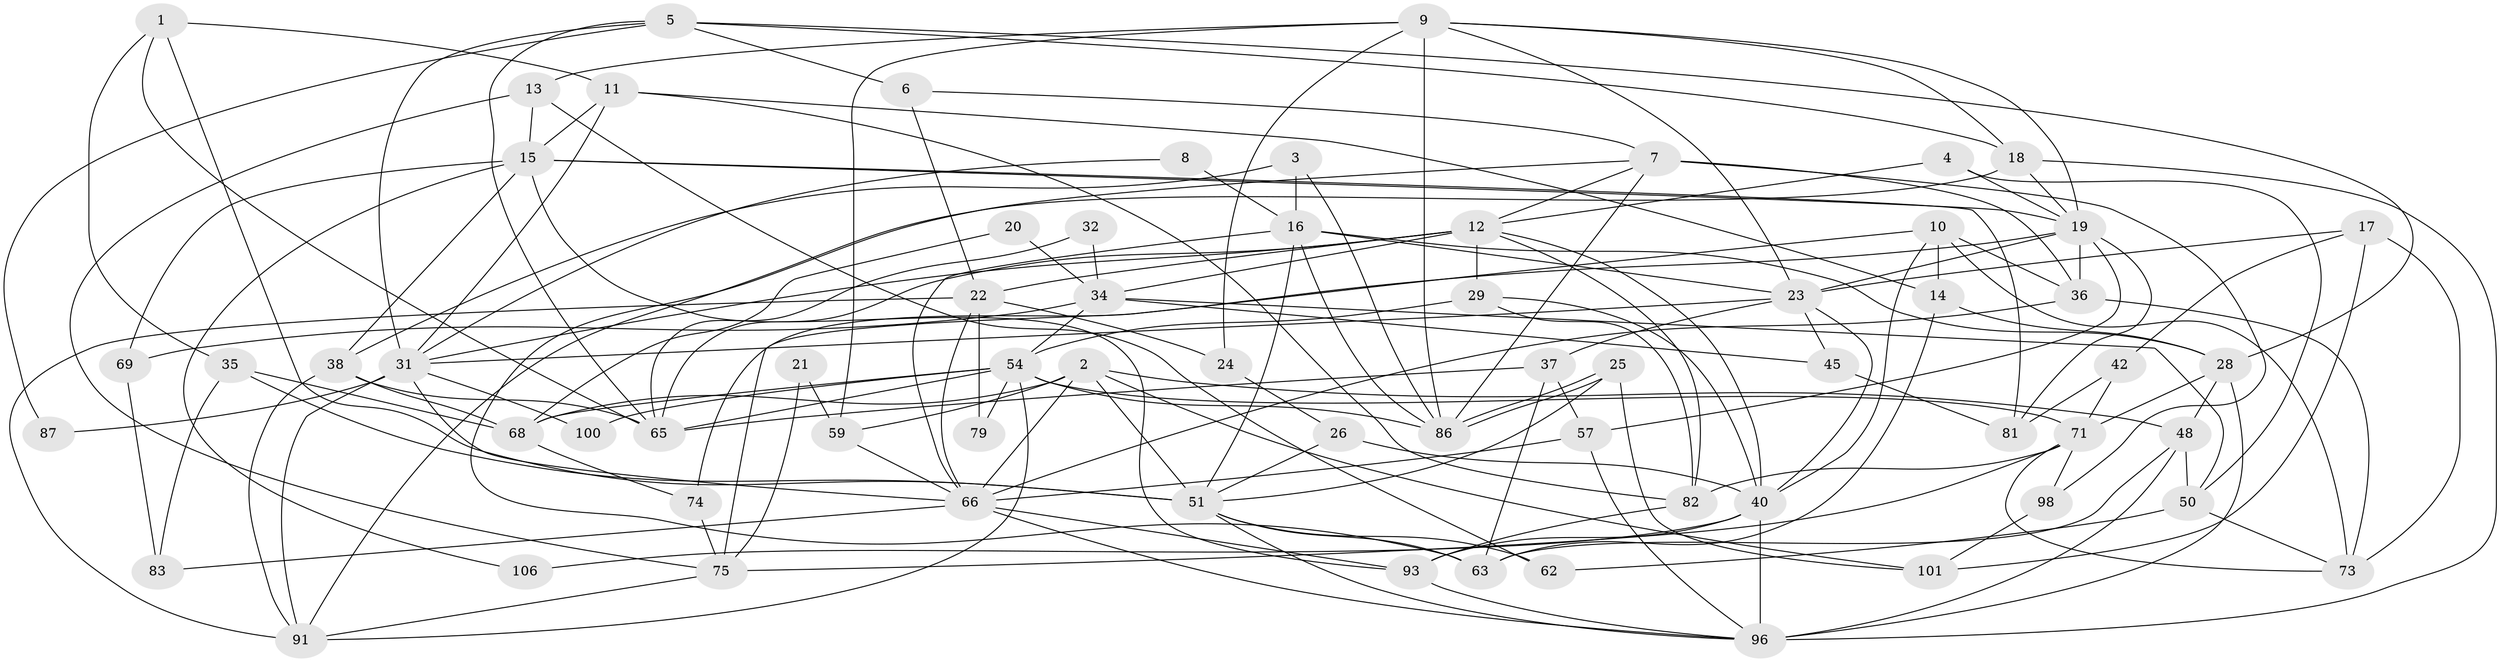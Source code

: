 // original degree distribution, {3: 0.2641509433962264, 4: 0.3018867924528302, 2: 0.1320754716981132, 5: 0.1509433962264151, 7: 0.03773584905660377, 8: 0.018867924528301886, 6: 0.09433962264150944}
// Generated by graph-tools (version 1.1) at 2025/42/03/06/25 10:42:01]
// undirected, 67 vertices, 166 edges
graph export_dot {
graph [start="1"]
  node [color=gray90,style=filled];
  1 [super="+70"];
  2 [super="+64"];
  3;
  4;
  5 [super="+27"];
  6;
  7 [super="+49"];
  8;
  9 [super="+30"];
  10 [super="+90"];
  11 [super="+39"];
  12 [super="+55"];
  13;
  14;
  15 [super="+94"];
  16 [super="+60"];
  17 [super="+44"];
  18 [super="+85"];
  19 [super="+56"];
  20;
  21;
  22 [super="+46"];
  23 [super="+41"];
  24 [super="+33"];
  25;
  26;
  28 [super="+67"];
  29;
  31 [super="+52"];
  32;
  34 [super="+47"];
  35;
  36 [super="+58"];
  37 [super="+80"];
  38 [super="+53"];
  40 [super="+43"];
  42;
  45 [super="+104"];
  48 [super="+89"];
  50 [super="+61"];
  51 [super="+84"];
  54 [super="+103"];
  57 [super="+102"];
  59;
  62;
  63;
  65 [super="+88"];
  66 [super="+92"];
  68 [super="+95"];
  69 [super="+72"];
  71 [super="+76"];
  73 [super="+77"];
  74;
  75 [super="+78"];
  79;
  81;
  82;
  83;
  86 [super="+97"];
  87;
  91;
  93 [super="+99"];
  96 [super="+105"];
  98;
  100;
  101;
  106;
  1 -- 11 [weight=2];
  1 -- 35;
  1 -- 65;
  1 -- 51;
  2 -- 101;
  2 -- 66;
  2 -- 48;
  2 -- 51;
  2 -- 59;
  2 -- 68;
  3 -- 86;
  3 -- 38;
  3 -- 16;
  4 -- 19;
  4 -- 12;
  4 -- 50;
  5 -- 6;
  5 -- 65;
  5 -- 31;
  5 -- 87;
  5 -- 18;
  5 -- 28;
  6 -- 22;
  6 -- 7;
  7 -- 98;
  7 -- 36;
  7 -- 12;
  7 -- 63;
  7 -- 86;
  8 -- 31;
  8 -- 16;
  9 -- 86;
  9 -- 23;
  9 -- 18;
  9 -- 19;
  9 -- 59;
  9 -- 13;
  9 -- 24;
  10 -- 36;
  10 -- 75;
  10 -- 14;
  10 -- 40;
  10 -- 73;
  11 -- 82;
  11 -- 14;
  11 -- 31;
  11 -- 15;
  12 -- 40;
  12 -- 65;
  12 -- 82;
  12 -- 34 [weight=2];
  12 -- 22;
  12 -- 29;
  12 -- 31;
  13 -- 62;
  13 -- 15;
  13 -- 75;
  14 -- 63;
  14 -- 28;
  15 -- 19 [weight=2];
  15 -- 81;
  15 -- 69;
  15 -- 38;
  15 -- 106;
  15 -- 93;
  16 -- 66;
  16 -- 51;
  16 -- 86;
  16 -- 23;
  16 -- 28;
  17 -- 101;
  17 -- 42;
  17 -- 73;
  17 -- 23;
  18 -- 19;
  18 -- 96;
  18 -- 91;
  19 -- 36;
  19 -- 57;
  19 -- 81;
  19 -- 74;
  19 -- 23;
  20 -- 34;
  20 -- 68;
  21 -- 59;
  21 -- 75;
  22 -- 24;
  22 -- 91;
  22 -- 79;
  22 -- 66;
  23 -- 45;
  23 -- 37;
  23 -- 40;
  23 -- 31;
  24 -- 26;
  25 -- 86;
  25 -- 86;
  25 -- 51;
  25 -- 101;
  26 -- 40;
  26 -- 51;
  28 -- 96 [weight=2];
  28 -- 71;
  28 -- 48;
  29 -- 40;
  29 -- 82;
  29 -- 54;
  31 -- 100;
  31 -- 66;
  31 -- 87;
  31 -- 91;
  32 -- 65;
  32 -- 34;
  34 -- 50;
  34 -- 54;
  34 -- 45;
  34 -- 69;
  35 -- 51;
  35 -- 83;
  35 -- 68;
  36 -- 73;
  36 -- 66;
  37 -- 57;
  37 -- 63;
  37 -- 65;
  38 -- 65;
  38 -- 91;
  38 -- 68;
  40 -- 93;
  40 -- 106;
  40 -- 96;
  42 -- 81;
  42 -- 71;
  45 -- 81;
  48 -- 96;
  48 -- 50;
  48 -- 63;
  50 -- 73;
  50 -- 62;
  51 -- 96;
  51 -- 62;
  51 -- 63;
  54 -- 79;
  54 -- 100;
  54 -- 65;
  54 -- 68;
  54 -- 86;
  54 -- 71;
  54 -- 91;
  57 -- 96;
  57 -- 66;
  59 -- 66;
  66 -- 93;
  66 -- 83;
  66 -- 96;
  68 -- 74;
  69 -- 83;
  71 -- 98;
  71 -- 82;
  71 -- 75;
  71 -- 73;
  74 -- 75;
  75 -- 91;
  82 -- 93;
  93 -- 96;
  98 -- 101;
}
